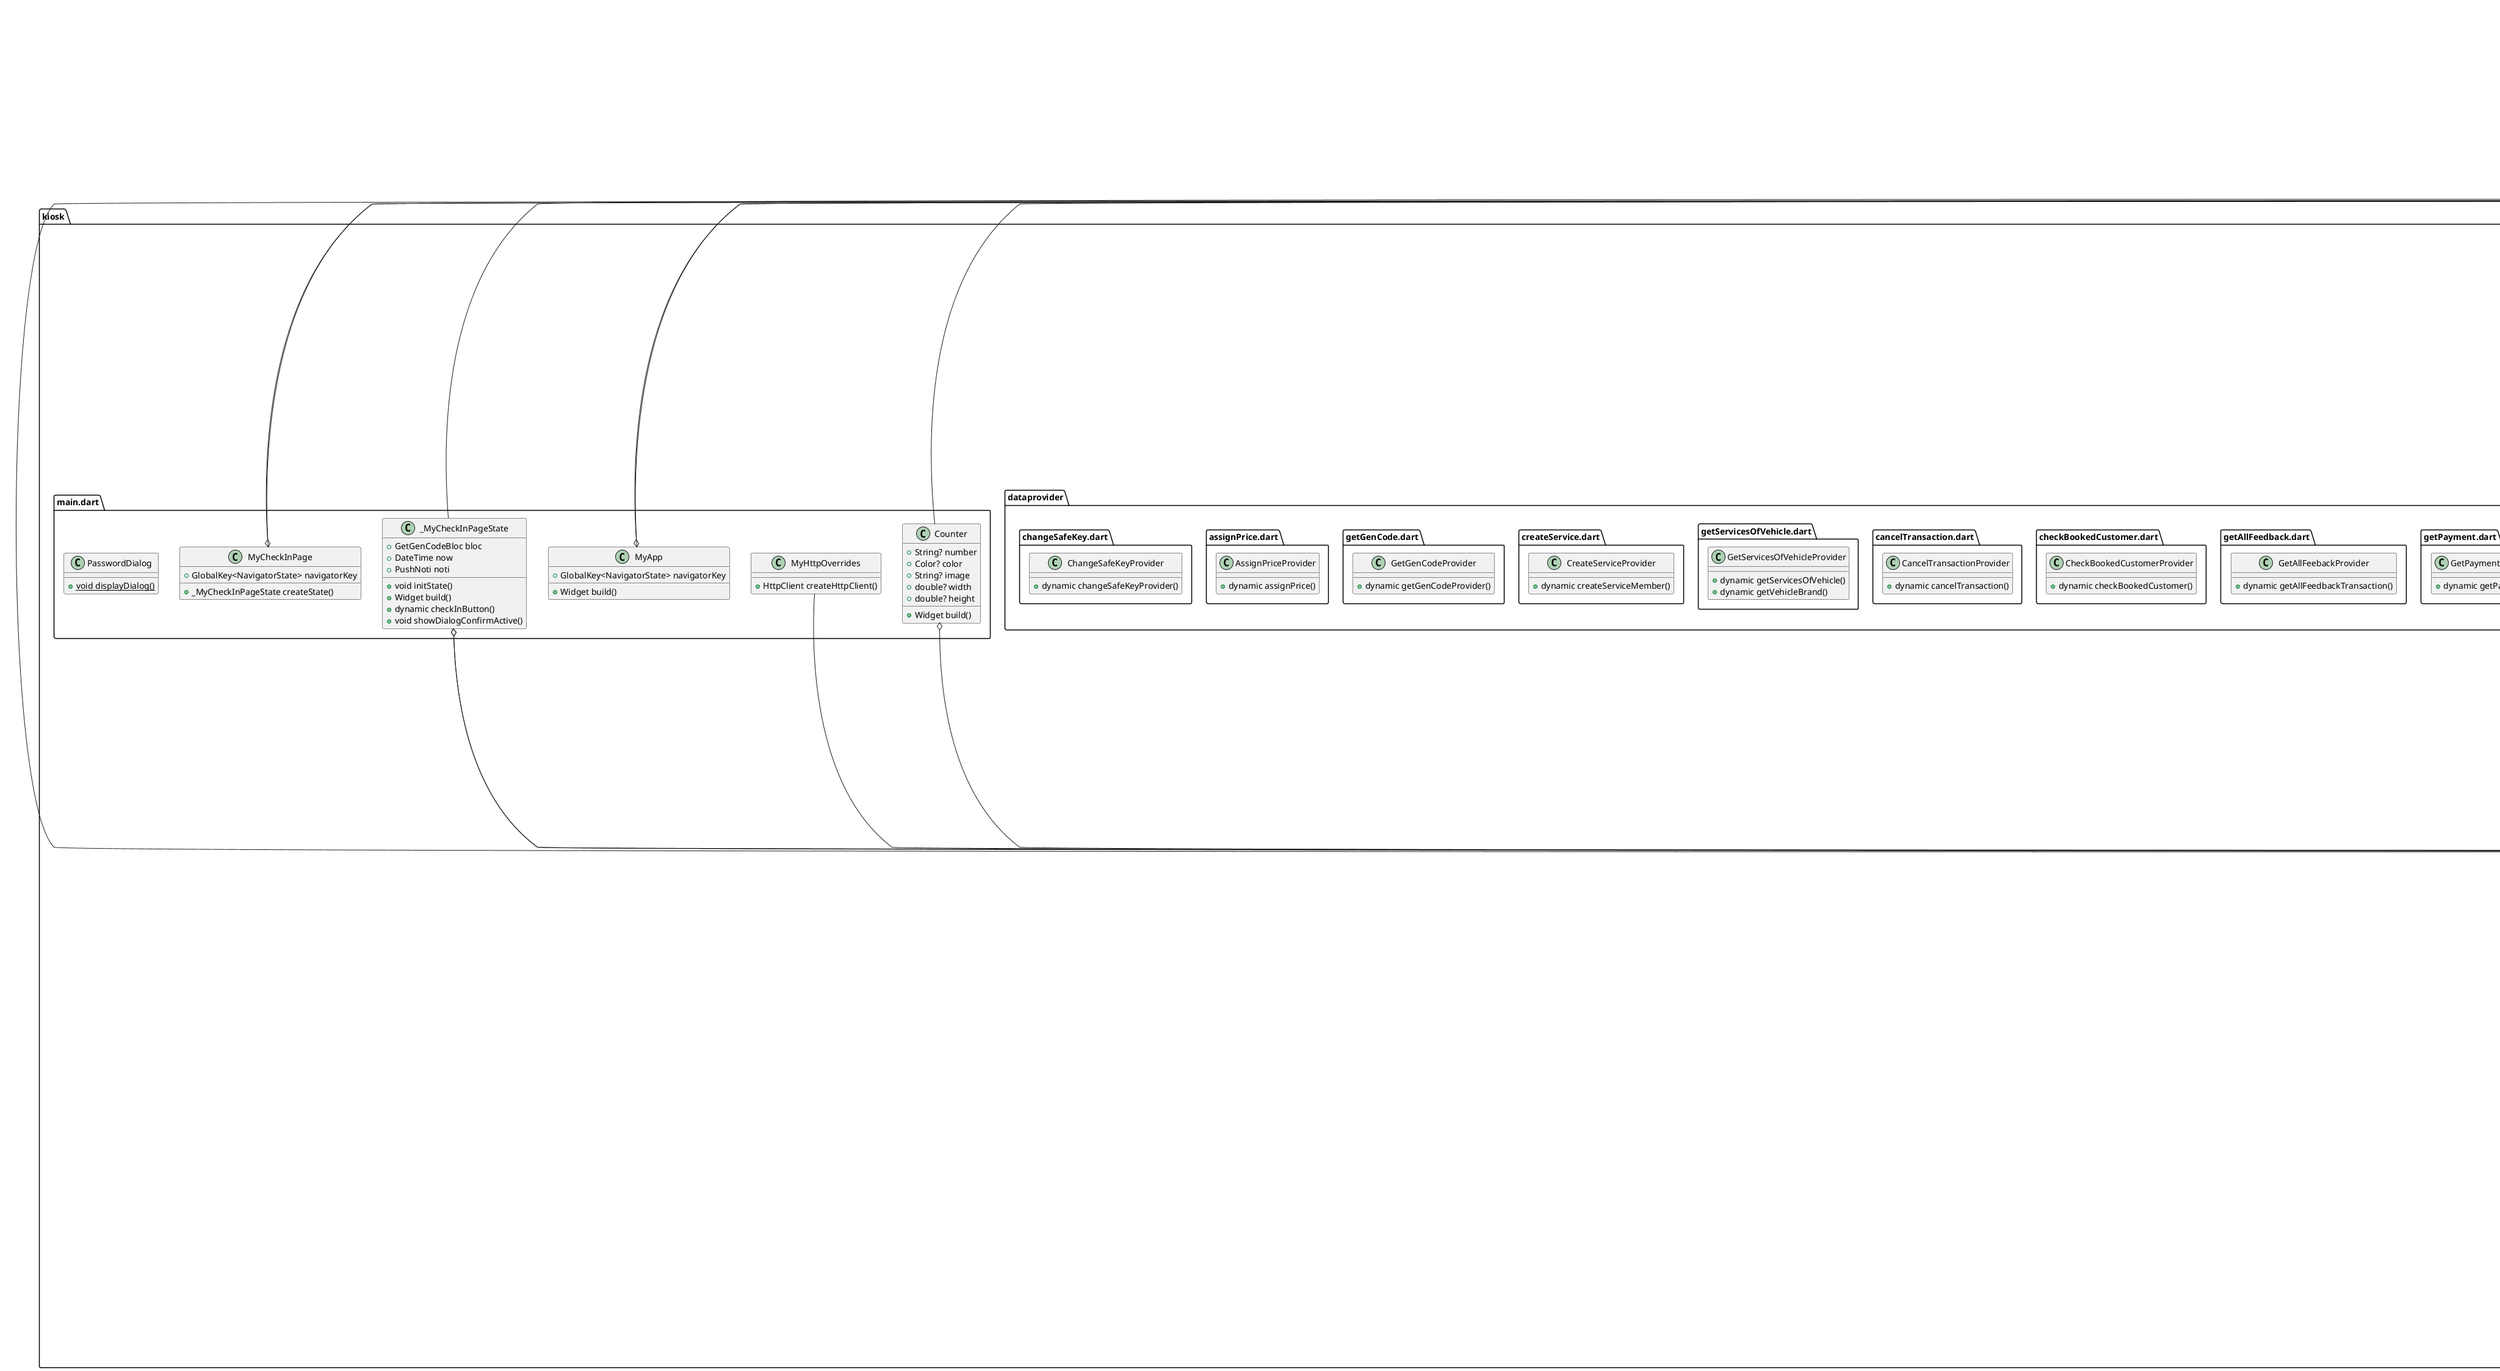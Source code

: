 @startuml
set namespaceSeparator ::

class "kiosk::ui::booking::member::booked::getBookedNumber.dart::GetBookedNumberScreen" {
  +Store store
  +_GetBookedNumberScreen createState()
}

"kiosk::ui::booking::member::booked::getBookedNumber.dart::GetBookedNumberScreen" o-- "kiosk::models::store.dart::Store"
"flutter::src::widgets::framework.dart::StatefulWidget" <|-- "kiosk::ui::booking::member::booked::getBookedNumber.dart::GetBookedNumberScreen"

class "kiosk::ui::booking::member::booked::getBookedNumber.dart::_GetBookedNumberScreen" {
  -GlobalKey<FormState> _formKey
  +CheckBookedCustomerBloc bloc
  +TextEditingController phoneController
  +void initState()
  +Widget build()
  +void onSignInClicked()
}

"kiosk::ui::booking::member::booked::getBookedNumber.dart::_GetBookedNumberScreen" o-- "flutter::src::widgets::framework.dart::GlobalKey<FormState>"
"kiosk::ui::booking::member::booked::getBookedNumber.dart::_GetBookedNumberScreen" o-- "kiosk::bloc::checkBookedCustomer_bloc.dart::CheckBookedCustomerBloc"
"kiosk::ui::booking::member::booked::getBookedNumber.dart::_GetBookedNumberScreen" o-- "flutter::src::widgets::editable_text.dart::TextEditingController"
"flutter::src::widgets::framework.dart::State" <|-- "kiosk::ui::booking::member::booked::getBookedNumber.dart::_GetBookedNumberScreen"

class "kiosk::ui::booking::member::booked::getBookedInfo.dart::GetBookedInfo" {
  +Transaction transaction
  +_GetBookedInfo createState()
}

"kiosk::ui::booking::member::booked::getBookedInfo.dart::GetBookedInfo" o-- "kiosk::models::transaction.dart::Transaction"
"flutter::src::widgets::framework.dart::StatefulWidget" <|-- "kiosk::ui::booking::member::booked::getBookedInfo.dart::GetBookedInfo"

class "kiosk::ui::booking::member::booked::getBookedInfo.dart::_GetBookedInfo" {
  +List<Service> listService
  +String totalPrice
  +String vehicleBrand
  +String vehicleBrandId
  +String emp
  +bool selectEmp
  +GetServicesOfVehicleTypeBloc getServicesBloc
  +GetAttendanceBloc attendanceBloc
  +CheckPlateOnlineBloc checkPlateBloc
  +GetExtraFeeBloc extraBloc
  +bool onSelect
  +Service extra
  +CheckInBookedMemberBloc checkinBloc
  +TextEditingController reasonController
  +List<Employee> empList
  +TextEditingController phoneController
  +TextEditingController nameController
  +TextEditingController bookingDateController
  +TextEditingController vehicleTypeController
  +TextEditingController brandController
  +TextEditingController plateController
  +TextEditingController empController
  +GetRandomEmpBloc randomBloc
  +void initState()
  +Widget build()
  +dynamic buildEstimatedTime()
  +GestureDetector finishButton()
  +void onFinishClicked()
  +void showDialogConfirmActive()
  +void update()
  +void updatePrice()
  +Widget buildDice()
}

"kiosk::ui::booking::member::booked::getBookedInfo.dart::_GetBookedInfo" o-- "kiosk::bloc::getVehicleType_bloc.dart::GetServicesOfVehicleTypeBloc"
"kiosk::ui::booking::member::booked::getBookedInfo.dart::_GetBookedInfo" o-- "kiosk::bloc::getAttendance_bloc.dart::GetAttendanceBloc"
"kiosk::ui::booking::member::booked::getBookedInfo.dart::_GetBookedInfo" o-- "kiosk::bloc::checkPlateOnline_bloc.dart::CheckPlateOnlineBloc"
"kiosk::ui::booking::member::booked::getBookedInfo.dart::_GetBookedInfo" o-- "kiosk::bloc::getExtraFeeByVehicleId_bloc.dart::GetExtraFeeBloc"
"kiosk::ui::booking::member::booked::getBookedInfo.dart::_GetBookedInfo" o-- "kiosk::models::service.dart::Service"
"kiosk::ui::booking::member::booked::getBookedInfo.dart::_GetBookedInfo" o-- "kiosk::bloc::checkInBookedMember_bloc.dart::CheckInBookedMemberBloc"
"kiosk::ui::booking::member::booked::getBookedInfo.dart::_GetBookedInfo" o-- "flutter::src::widgets::editable_text.dart::TextEditingController"
"kiosk::ui::booking::member::booked::getBookedInfo.dart::_GetBookedInfo" o-- "kiosk::bloc::getRandomEmp_bloc.dart::GetRandomEmpBloc"
"flutter::src::widgets::framework.dart::State" <|-- "kiosk::ui::booking::member::booked::getBookedInfo.dart::_GetBookedInfo"

class "kiosk::ui::booking::member::booked::getBookedInfo.dart::LeftWidget" {
  +String transactionId
  +String vehicleId
  +double width
  +double height
  +List<Service> services
  +String price
  +void Function(List<Service>) update
  +void Function(List<Service>) updatePrice
  +_LeftWidgetState createState()
}

"kiosk::ui::booking::member::booked::getBookedInfo.dart::LeftWidget" o-- "flutter::src::foundation::basic_types.dart::void Function(List<Service>)"
"flutter::src::widgets::framework.dart::StatefulWidget" <|-- "kiosk::ui::booking::member::booked::getBookedInfo.dart::LeftWidget"

class "kiosk::ui::booking::member::booked::getBookedInfo.dart::_LeftWidgetState" {
  +RemoveServicesBloc bloc
  +void initState()
  +Widget build()
  +dynamic onRemoveClicked()
}

"kiosk::ui::booking::member::booked::getBookedInfo.dart::_LeftWidgetState" o-- "kiosk::bloc::removeServices_bloc.dart::RemoveServicesBloc"
"flutter::src::widgets::framework.dart::State" <|-- "kiosk::ui::booking::member::booked::getBookedInfo.dart::_LeftWidgetState"

class "kiosk::ui::booking::member::unbooked::getWalkinCheck.dart::GetWalkinCheck" {
  +Customer cust
  +List<Service> listService
  +int totalPrice
  +Service extra
  +_GetWalkinCheck createState()
}

"kiosk::ui::booking::member::unbooked::getWalkinCheck.dart::GetWalkinCheck" o-- "kiosk::models::customer.dart::Customer"
"kiosk::ui::booking::member::unbooked::getWalkinCheck.dart::GetWalkinCheck" o-- "kiosk::models::service.dart::Service"
"flutter::src::widgets::framework.dart::StatefulWidget" <|-- "kiosk::ui::booking::member::unbooked::getWalkinCheck.dart::GetWalkinCheck"

class "kiosk::ui::booking::member::unbooked::getWalkinCheck.dart::_GetWalkinCheck" {
  +CheckInWalkinMemberBloc bloc
  +TextEditingController empController
  +GetAttendanceBloc attendanceBloc
  +GetRandomEmpBloc randomBloc
  +String emp
  -GlobalKey<ScaffoldState> _scaffoldKey
  +List<Employee> empList
  +bool selectEmp
  +bool edit
  +int price
  +bool onSelect
  +void initState()
  +Widget build()
  +dynamic buildEstimatedTime()
  +Widget buildDice()
  +Container selectedService()
  +void onSignInClicked()
  +void showDialogConfirmActive()
}

"kiosk::ui::booking::member::unbooked::getWalkinCheck.dart::_GetWalkinCheck" o-- "kiosk::bloc::checkInWalkinMember_bloc.dart::CheckInWalkinMemberBloc"
"kiosk::ui::booking::member::unbooked::getWalkinCheck.dart::_GetWalkinCheck" o-- "flutter::src::widgets::editable_text.dart::TextEditingController"
"kiosk::ui::booking::member::unbooked::getWalkinCheck.dart::_GetWalkinCheck" o-- "kiosk::bloc::getAttendance_bloc.dart::GetAttendanceBloc"
"kiosk::ui::booking::member::unbooked::getWalkinCheck.dart::_GetWalkinCheck" o-- "kiosk::bloc::getRandomEmp_bloc.dart::GetRandomEmpBloc"
"kiosk::ui::booking::member::unbooked::getWalkinCheck.dart::_GetWalkinCheck" o-- "flutter::src::widgets::framework.dart::GlobalKey<ScaffoldState>"
"flutter::src::widgets::framework.dart::State" <|-- "kiosk::ui::booking::member::unbooked::getWalkinCheck.dart::_GetWalkinCheck"

class "kiosk::ui::booking::member::unbooked::getWalkinInfo.dart::GetWalkinInfo" {
  +String phoneNum
  +Customer cust
  +_GetWalkinInfo createState()
}

"kiosk::ui::booking::member::unbooked::getWalkinInfo.dart::GetWalkinInfo" o-- "kiosk::models::customer.dart::Customer"
"flutter::src::widgets::framework.dart::StatefulWidget" <|-- "kiosk::ui::booking::member::unbooked::getWalkinInfo.dart::GetWalkinInfo"

class "kiosk::ui::booking::member::unbooked::getWalkinInfo.dart::_GetWalkinInfo" {
  +GetServicesOfVehicleTypeBloc getServicesBloc
  -GlobalKey<ScaffoldState> _scaffoldKey
  +CheckPlateBloc checkBloc
  +String vehicleType
  +String vehicleBrand
  +List<Service> serviceList
  -GlobalKey<FormState> _formKey
  +TextEditingController vehicleTypeController
  +TextEditingController phoneController
  +TextEditingController nameController
  +TextEditingController plateController
  +TextEditingController vehicleBrandController
  +void initState()
  +Widget build()
  +void onSignInClicked()
}

"kiosk::ui::booking::member::unbooked::getWalkinInfo.dart::_GetWalkinInfo" o-- "kiosk::bloc::getVehicleType_bloc.dart::GetServicesOfVehicleTypeBloc"
"kiosk::ui::booking::member::unbooked::getWalkinInfo.dart::_GetWalkinInfo" o-- "flutter::src::widgets::framework.dart::GlobalKey<ScaffoldState>"
"kiosk::ui::booking::member::unbooked::getWalkinInfo.dart::_GetWalkinInfo" o-- "kiosk::bloc::checkPlate_bloc.dart::CheckPlateBloc"
"kiosk::ui::booking::member::unbooked::getWalkinInfo.dart::_GetWalkinInfo" o-- "flutter::src::widgets::framework.dart::GlobalKey<FormState>"
"kiosk::ui::booking::member::unbooked::getWalkinInfo.dart::_GetWalkinInfo" o-- "flutter::src::widgets::editable_text.dart::TextEditingController"
"flutter::src::widgets::framework.dart::State" <|-- "kiosk::ui::booking::member::unbooked::getWalkinInfo.dart::_GetWalkinInfo"

class "kiosk::ui::booking::member::unbooked::getWalkinInfo.dart::StepBox" {
  +int number
  +String title
  +Color activeBox
  +Color activeText
  +TextStyle style
  +Widget build()
}

"kiosk::ui::booking::member::unbooked::getWalkinInfo.dart::StepBox" o-- "dart::ui::Color"
"kiosk::ui::booking::member::unbooked::getWalkinInfo.dart::StepBox" o-- "flutter::src::painting::text_style.dart::TextStyle"
"flutter::src::widgets::framework.dart::StatelessWidget" <|-- "kiosk::ui::booking::member::unbooked::getWalkinInfo.dart::StepBox"

class "kiosk::ui::booking::member::unbooked::getWalkinService.dart::GetWalkinService" {
  +Customer cust
  +String vehicleType
  +List<Service> serviceList
  +_GetWalkinService createState()
}

"kiosk::ui::booking::member::unbooked::getWalkinService.dart::GetWalkinService" o-- "kiosk::models::customer.dart::Customer"
"flutter::src::widgets::framework.dart::StatefulWidget" <|-- "kiosk::ui::booking::member::unbooked::getWalkinService.dart::GetWalkinService"

class "kiosk::ui::booking::member::unbooked::getWalkinService.dart::_GetWalkinService" {
  +int i
  +List<Service> serviceList
  +Service extra
  +String search
  +TextEditingController searchController
  +List<Service> filterService
  +void initState()
  +void update()
  +Widget build()
  +void onSignInClicked()
}

"kiosk::ui::booking::member::unbooked::getWalkinService.dart::_GetWalkinService" o-- "kiosk::models::service.dart::Service"
"kiosk::ui::booking::member::unbooked::getWalkinService.dart::_GetWalkinService" o-- "flutter::src::widgets::editable_text.dart::TextEditingController"
"flutter::src::widgets::framework.dart::State" <|-- "kiosk::ui::booking::member::unbooked::getWalkinService.dart::_GetWalkinService"
"flutter::src::widgets::ticker_provider.dart::TickerProviderStateMixin" <|-- "kiosk::ui::booking::member::unbooked::getWalkinService.dart::_GetWalkinService"

class "kiosk::ui::booking::member::unbooked::getWalkinService.dart::SelectBox" {
  +List<Service> services
  +List<Service> allServices
  +void Function(int) update
  +_SelectBoxState createState()
}

"kiosk::ui::booking::member::unbooked::getWalkinService.dart::SelectBox" o-- "flutter::src::foundation::basic_types.dart::void Function(int)"
"flutter::src::widgets::framework.dart::StatefulWidget" <|-- "kiosk::ui::booking::member::unbooked::getWalkinService.dart::SelectBox"

class "kiosk::ui::booking::member::unbooked::getWalkinService.dart::_SelectBoxState" {
  +int i
  +bool wantKeepAlive
  +void initState()
  +Widget build()
  +void updateMoney()
}

"flutter::src::widgets::framework.dart::State" <|-- "kiosk::ui::booking::member::unbooked::getWalkinService.dart::_SelectBoxState"
"flutter::src::widgets::automatic_keep_alive.dart::AutomaticKeepAliveClientMixin" <|-- "kiosk::ui::booking::member::unbooked::getWalkinService.dart::_SelectBoxState"

class "kiosk::ui::admin::drawerScreen.dart::DrawerScreen" {
  +_DrawerScreenState createState()
}

"flutter::src::widgets::framework.dart::StatefulWidget" <|-- "kiosk::ui::admin::drawerScreen.dart::DrawerScreen"

class "kiosk::ui::admin::drawerScreen.dart::_DrawerScreenState" {
  +List<Map<dynamic, dynamic>> drawerItems
  +GetConfigureBloc bloc
  +void initState()
  +Widget build()
}

"kiosk::ui::admin::drawerScreen.dart::_DrawerScreenState" o-- "kiosk::bloc::getStoreConfigure_bloc.dart::GetConfigureBloc"
"flutter::src::widgets::framework.dart::State" <|-- "kiosk::ui::admin::drawerScreen.dart::_DrawerScreenState"

class "kiosk::ui::admin::adminHome.dart::HomePage" {
  +Widget screen
  +_HomePageState createState()
}

"kiosk::ui::admin::adminHome.dart::HomePage" o-- "flutter::src::widgets::framework.dart::Widget"
"flutter::src::widgets::framework.dart::StatefulWidget" <|-- "kiosk::ui::admin::adminHome.dart::HomePage"

class "kiosk::ui::admin::adminHome.dart::_HomePageState" {
  +void initState()
  +Widget build()
}

"flutter::src::widgets::framework.dart::State" <|-- "kiosk::ui::admin::adminHome.dart::_HomePageState"

class "kiosk::ui::admin::service_manage.dart::ServiceManage" {
  +_ServiceManageState createState()
}

"flutter::src::widgets::framework.dart::StatefulWidget" <|-- "kiosk::ui::admin::service_manage.dart::ServiceManage"

class "kiosk::ui::admin::service_manage.dart::_ServiceManageState" {
  +double xOffset
  +double yOffset
  +double scaleFactor
  +bool isDrawerOpen
  +GetAllServicesBloc getBloc
  +String selectedStart
  +TextEditingController searchController
  +void initState()
  +Widget build()
  +dynamic buildListService()
  +dynamic onDeleteSerivce()
}

"kiosk::ui::admin::service_manage.dart::_ServiceManageState" o-- "kiosk::bloc::getAllServices_bloc.dart::GetAllServicesBloc"
"kiosk::ui::admin::service_manage.dart::_ServiceManageState" o-- "flutter::src::widgets::editable_text.dart::TextEditingController"
"flutter::src::widgets::framework.dart::State" <|-- "kiosk::ui::admin::service_manage.dart::_ServiceManageState"

class "kiosk::ui::admin::service_manage.dart::ServiceManageHeaderColumn" {
  +String title
  +String price
  +double width
  +String photo
  +Widget build()
}

"flutter::src::widgets::framework.dart::StatelessWidget" <|-- "kiosk::ui::admin::service_manage.dart::ServiceManageHeaderColumn"

class "kiosk::ui::admin::onlineHour.dart::OnlineHour" {
  +_OnlineHourState createState()
}

"flutter::src::widgets::framework.dart::StatefulWidget" <|-- "kiosk::ui::admin::onlineHour.dart::OnlineHour"

class "kiosk::ui::admin::onlineHour.dart::_OnlineHourState" {
  +double xOffset
  +double yOffset
  +double scaleFactor
  +bool isDrawerOpen
  +String start
  +String end
  +bool edit
  +GetDefaultOnlineHourBloc getBloc
  +TextEditingController fromController
  +TextEditingController startController
  +TextEditingController endController
  +TextEditingController slotController
  +TimeOfDay startSelectedTime
  +TimeOfDay endSelectedTime
  +String startHour
  +String startTime
  +String startMinute
  +String endHour
  +String endTime
  +String endMinute
  +DateFormat f
  +void initState()
  +Widget build()
  -dynamic _selectStartTime()
  -dynamic _selectEndTime()
  +dynamic buildButton()
  +dynamic onSaveClick()
}

"kiosk::ui::admin::onlineHour.dart::_OnlineHourState" o-- "kiosk::bloc::getDefaultOnlineHour_bloc.dart::GetDefaultOnlineHourBloc"
"kiosk::ui::admin::onlineHour.dart::_OnlineHourState" o-- "flutter::src::widgets::editable_text.dart::TextEditingController"
"kiosk::ui::admin::onlineHour.dart::_OnlineHourState" o-- "flutter::src::material::time.dart::TimeOfDay"
"kiosk::ui::admin::onlineHour.dart::_OnlineHourState" o-- "intl::src::intl::date_format.dart::DateFormat"
"flutter::src::widgets::framework.dart::State" <|-- "kiosk::ui::admin::onlineHour.dart::_OnlineHourState"

class "kiosk::ui::admin::transaction_manage.dart::TransactionManage" {
  +_TransactionManageState createState()
}

"flutter::src::widgets::framework.dart::StatefulWidget" <|-- "kiosk::ui::admin::transaction_manage.dart::TransactionManage"

class "kiosk::ui::admin::transaction_manage.dart::_TransactionManageState" {
  +double xOffset
  +double yOffset
  +double scaleFactor
  +bool isDrawerOpen
  +GetAllTransactionBloc getBloc
  +GetConfigureBloc systemBloc
  +GetAllEmployeeBloc empBloc
  +List<String> listEmp
  +String selectedEmp
  +String startDate
  +String endDate
  +TextEditingController startController
  +TextEditingController endController
  +void initState()
  +Widget build()
  +dynamic startDatePicker()
  +Container buildFilter()
}

"kiosk::ui::admin::transaction_manage.dart::_TransactionManageState" o-- "kiosk::bloc::getAllTransactions_bloc.dart::GetAllTransactionBloc"
"kiosk::ui::admin::transaction_manage.dart::_TransactionManageState" o-- "kiosk::bloc::getStoreConfigure_bloc.dart::GetConfigureBloc"
"kiosk::ui::admin::transaction_manage.dart::_TransactionManageState" o-- "kiosk::bloc::getAllEmployees_bloc.dart::GetAllEmployeeBloc"
"kiosk::ui::admin::transaction_manage.dart::_TransactionManageState" o-- "flutter::src::widgets::editable_text.dart::TextEditingController"
"flutter::src::widgets::framework.dart::State" <|-- "kiosk::ui::admin::transaction_manage.dart::_TransactionManageState"

class "kiosk::ui::admin::editService.dart::EditService" {
  +Service service
  +_EditServiceState createState()
}

"kiosk::ui::admin::editService.dart::EditService" o-- "kiosk::models::service.dart::Service"
"flutter::src::widgets::framework.dart::StatefulWidget" <|-- "kiosk::ui::admin::editService.dart::EditService"

class "kiosk::ui::admin::editService.dart::_EditServiceState" {
  -GlobalKey<ScaffoldState> _scaffoldKey
  +GetServicesOfVehicleTypeChipBloc getBloc
  +TextEditingController nameController
  +TextEditingController desController
  +UpdateServiceBloc updateBloc
  +bool editPrice
  -GlobalKey<FormState> _formKey
  +CreateServiceBloc bloc
  +MyFile img
  +List<VehicleType> temp
  +void initState()
  +Widget build()
  +dynamic edit()
  +dynamic serviceVehiclePrice()
  +Widget chip()
  +void onSignInClicked()
  +void showDialogConfirmActive()
}

"kiosk::ui::admin::editService.dart::_EditServiceState" o-- "flutter::src::widgets::framework.dart::GlobalKey<ScaffoldState>"
"kiosk::ui::admin::editService.dart::_EditServiceState" o-- "kiosk::bloc::getVehicleTypeChip_bloc.dart::GetServicesOfVehicleTypeChipBloc"
"kiosk::ui::admin::editService.dart::_EditServiceState" o-- "flutter::src::widgets::editable_text.dart::TextEditingController"
"kiosk::ui::admin::editService.dart::_EditServiceState" o-- "kiosk::bloc::updateService_bloc.dart::UpdateServiceBloc"
"kiosk::ui::admin::editService.dart::_EditServiceState" o-- "flutter::src::widgets::framework.dart::GlobalKey<FormState>"
"kiosk::ui::admin::editService.dart::_EditServiceState" o-- "kiosk::bloc::createService_bloc.dart::CreateServiceBloc"
"kiosk::ui::admin::editService.dart::_EditServiceState" o-- "kiosk::models::myfile.dart::MyFile"
"flutter::src::widgets::framework.dart::State" <|-- "kiosk::ui::admin::editService.dart::_EditServiceState"

class "kiosk::ui::admin::feedbacks_manage.dart::FeedbackManage" {
  +_FeedbackManageState createState()
}

"flutter::src::widgets::framework.dart::StatefulWidget" <|-- "kiosk::ui::admin::feedbacks_manage.dart::FeedbackManage"

class "kiosk::ui::admin::feedbacks_manage.dart::_FeedbackManageState" {
  +double xOffset
  +double yOffset
  +double scaleFactor
  +bool isDrawerOpen
  +GetAllFeedbackBloc getBloc
  +List<String> listStart
  +String selectedStart
  +TextEditingController searchController
  +void initState()
  +Widget build()
}

"kiosk::ui::admin::feedbacks_manage.dart::_FeedbackManageState" o-- "kiosk::bloc::getAllFeedback_bloc.dart::GetAllFeedbackBloc"
"kiosk::ui::admin::feedbacks_manage.dart::_FeedbackManageState" o-- "flutter::src::widgets::editable_text.dart::TextEditingController"
"flutter::src::widgets::framework.dart::State" <|-- "kiosk::ui::admin::feedbacks_manage.dart::_FeedbackManageState"

class "kiosk::ui::admin::feedbacks_manage.dart::ServiceManageHeaderColumn" {
  +String title
  +String price
  +double width
  +String photo
  +Widget build()
}

"flutter::src::widgets::framework.dart::StatelessWidget" <|-- "kiosk::ui::admin::feedbacks_manage.dart::ServiceManageHeaderColumn"

class "kiosk::ui::admin::transactionDetails.dart::TransactionDetailsScreen" {
  +String transId
  +String payment
  +String finish
  +String price
  +_TransactionDetailsScreen createState()
}

"flutter::src::widgets::framework.dart::StatefulWidget" <|-- "kiosk::ui::admin::transactionDetails.dart::TransactionDetailsScreen"

class "kiosk::ui::admin::transactionDetails.dart::_TransactionDetailsScreen" {
  +TextEditingController codeController
  +FindTransactionDetailBloc bloc
  +TextEditingController phoneController
  +TextEditingController nameController
  +TextEditingController plateController
  +TextEditingController vehicleBrandController
  +TextEditingController vehicleTypeController
  +TextEditingController finishController
  +TextEditingController priceController
  +TextEditingController paymentController
  +void initState()
  +Widget build()
  +Column textField()
  +Column phoneField()
  +Padding fullnameWidget()
}

"kiosk::ui::admin::transactionDetails.dart::_TransactionDetailsScreen" o-- "flutter::src::widgets::editable_text.dart::TextEditingController"
"kiosk::ui::admin::transactionDetails.dart::_TransactionDetailsScreen" o-- "kiosk::bloc::findTransactionDetail_bloc.dart::FindTransactionDetailBloc"
"flutter::src::widgets::framework.dart::State" <|-- "kiosk::ui::admin::transactionDetails.dart::_TransactionDetailsScreen"

class "kiosk::ui::admin::transactionDetails.dart::LeftWidget" {
  +double width
  +double height
  +String empname
  +String price
  +List<Service> services
  +_LeftWidgetState createState()
}

"flutter::src::widgets::framework.dart::StatefulWidget" <|-- "kiosk::ui::admin::transactionDetails.dart::LeftWidget"

class "kiosk::ui::admin::transactionDetails.dart::_LeftWidgetState" {
  +Widget build()
}

"flutter::src::widgets::framework.dart::State" <|-- "kiosk::ui::admin::transactionDetails.dart::_LeftWidgetState"

class "kiosk::ui::admin::createService.dart::CreateService" {
  +_CreateService createState()
}

"flutter::src::widgets::framework.dart::StatefulWidget" <|-- "kiosk::ui::admin::createService.dart::CreateService"

class "kiosk::ui::admin::createService.dart::_CreateService" {
  -GlobalKey<ScaffoldState> _scaffoldKey
  +GetServicesOfVehicleTypeChipBloc getBloc
  -GlobalKey<FormState> _formKey
  +TextEditingController nameController
  +TextEditingController desController
  +CreateServiceBloc bloc
  +MyFile img
  +List<VehicleType> temp
  +void initState()
  +Widget build()
  +dynamic serviceVehiclePrice()
  +Widget chip()
  +void onSignInClicked()
  +void showDialogConfirmActive()
}

"kiosk::ui::admin::createService.dart::_CreateService" o-- "flutter::src::widgets::framework.dart::GlobalKey<ScaffoldState>"
"kiosk::ui::admin::createService.dart::_CreateService" o-- "kiosk::bloc::getVehicleTypeChip_bloc.dart::GetServicesOfVehicleTypeChipBloc"
"kiosk::ui::admin::createService.dart::_CreateService" o-- "flutter::src::widgets::framework.dart::GlobalKey<FormState>"
"kiosk::ui::admin::createService.dart::_CreateService" o-- "flutter::src::widgets::editable_text.dart::TextEditingController"
"kiosk::ui::admin::createService.dart::_CreateService" o-- "kiosk::bloc::createService_bloc.dart::CreateServiceBloc"
"kiosk::ui::admin::createService.dart::_CreateService" o-- "kiosk::models::myfile.dart::MyFile"
"flutter::src::widgets::framework.dart::State" <|-- "kiosk::ui::admin::createService.dart::_CreateService"

class "kiosk::ui::admin::assignPrice.dart::AssignPrice" {
  +List<Service> serviceList
  +String vehicleType
  +_AssignPriceState createState()
}

"flutter::src::widgets::framework.dart::StatefulWidget" <|-- "kiosk::ui::admin::assignPrice.dart::AssignPrice"

class "kiosk::ui::admin::assignPrice.dart::_AssignPriceState" {
  +GetAllServicesBloc serviceBloc
  +GetServicesOfVehicleTypeBloc getBloc
  +TextEditingController priceController
  +String selectService
  -GlobalKey<FormState> _formKey
  +List<String> temp
  +List<Service> serviceList
  +void initState()
  +Widget build()
  +bool onSignInClicked()
  +void showDialogConfirmActive()
}

"kiosk::ui::admin::assignPrice.dart::_AssignPriceState" o-- "kiosk::bloc::getAllServices_bloc.dart::GetAllServicesBloc"
"kiosk::ui::admin::assignPrice.dart::_AssignPriceState" o-- "kiosk::bloc::getVehicleType_bloc.dart::GetServicesOfVehicleTypeBloc"
"kiosk::ui::admin::assignPrice.dart::_AssignPriceState" o-- "flutter::src::widgets::editable_text.dart::TextEditingController"
"kiosk::ui::admin::assignPrice.dart::_AssignPriceState" o-- "flutter::src::widgets::framework.dart::GlobalKey<FormState>"
"flutter::src::widgets::framework.dart::State" <|-- "kiosk::ui::admin::assignPrice.dart::_AssignPriceState"

class "kiosk::ui::admin::storeConfigure.dart::StoreConfigure" {
  +_StoreConfigure createState()
}

"flutter::src::widgets::framework.dart::StatefulWidget" <|-- "kiosk::ui::admin::storeConfigure.dart::StoreConfigure"

class "kiosk::ui::admin::storeConfigure.dart::_StoreConfigure" {
  +double xOffset
  +double yOffset
  +double scaleFactor
  +bool isDrawerOpen
  +GetConfigureBloc getBloc
  +TextEditingController storeNameController
  +TextEditingController addressController
  +TextEditingController phoneController
  +TextEditingController bikeController
  +TextEditingController carController
  +UpdateStoreConfigureBloc updateBloc
  +TextEditingController ownerNameController
  +TextEditingController openController
  +TextEditingController closeController
  +DateTime open
  +DateTime close
  -GlobalKey<FormState> _formKey
  +bool newImage
  +MyFile img
  +void initState()
  +Widget build()
  +dynamic buildButton()
  -dynamic _showOpenDatePicker()
  -dynamic _showCloseDatePicker()
  +void onUpdateClicked()
}

"kiosk::ui::admin::storeConfigure.dart::_StoreConfigure" o-- "kiosk::bloc::getStoreConfigure_bloc.dart::GetConfigureBloc"
"kiosk::ui::admin::storeConfigure.dart::_StoreConfigure" o-- "flutter::src::widgets::editable_text.dart::TextEditingController"
"kiosk::ui::admin::storeConfigure.dart::_StoreConfigure" o-- "kiosk::bloc::updateStoreConfigure_bloc.dart::UpdateStoreConfigureBloc"
"kiosk::ui::admin::storeConfigure.dart::_StoreConfigure" o-- "flutter::src::widgets::framework.dart::GlobalKey<FormState>"
"kiosk::ui::admin::storeConfigure.dart::_StoreConfigure" o-- "kiosk::models::myfile.dart::MyFile"
"flutter::src::widgets::framework.dart::State" <|-- "kiosk::ui::admin::storeConfigure.dart::_StoreConfigure"

class "kiosk::ui::admin::storeConfigure.dart::PasswordDialog" {
  {static} +void displayDialog()
}

class "kiosk::ui::waitingList.dart::WaitingListScreen" {
  +_WaitingListScreen createState()
}

"flutter::src::widgets::framework.dart::StatefulWidget" <|-- "kiosk::ui::waitingList.dart::WaitingListScreen"

class "kiosk::ui::waitingList.dart::_WaitingListScreen" {
  +GetWaitingListBloc bloc
  +CancelTransactionBloc cancelBloc
  +TextEditingController reasonController
  +TextEditingController phoneController
  +void initState()
  +Widget build()
}

"kiosk::ui::waitingList.dart::_WaitingListScreen" o-- "kiosk::bloc::getWaitingList_bloc.dart::GetWaitingListBloc"
"kiosk::ui::waitingList.dart::_WaitingListScreen" o-- "kiosk::bloc::cancelTransaction_bloc.dart::CancelTransactionBloc"
"kiosk::ui::waitingList.dart::_WaitingListScreen" o-- "flutter::src::widgets::editable_text.dart::TextEditingController"
"flutter::src::widgets::framework.dart::State" <|-- "kiosk::ui::waitingList.dart::_WaitingListScreen"

class "kiosk::ui::waitingList.dart::TransactionHeaderColumn" {
  +String title
  +String price
  +double width
  +Widget build()
}

"flutter::src::widgets::framework.dart::StatelessWidget" <|-- "kiosk::ui::waitingList.dart::TransactionHeaderColumn"

class "kiosk::ui::onlineSlot.dart::OnlineSlotPage" {
  +_OnlineSlotState createState()
}

"flutter::src::widgets::framework.dart::StatefulWidget" <|-- "kiosk::ui::onlineSlot.dart::OnlineSlotPage"

class "kiosk::ui::onlineSlot.dart::_OnlineSlotState" {
  +GetOnlineSlotListBloc getBloc
  +GetDefaultOnlineHourBloc slotBloc
  +String limitedSlot
  +void initState()
  +Widget build()
  +Widget buildHeader()
  +Widget buildHour()
  +Widget buildContent()
  +Widget buildTable()
  +TableRow buildTableContent()
  +TableRow buildTableHeader()
}

"kiosk::ui::onlineSlot.dart::_OnlineSlotState" o-- "kiosk::bloc::getOnlineSlotList_bloc.dart::GetOnlineSlotListBloc"
"kiosk::ui::onlineSlot.dart::_OnlineSlotState" o-- "kiosk::bloc::getDefaultOnlineHour_bloc.dart::GetDefaultOnlineHourBloc"
"flutter::src::widgets::framework.dart::State" <|-- "kiosk::ui::onlineSlot.dart::_OnlineSlotState"

class "kiosk::ui::ordermanage::manageTransactions.dart::ManageTransactions" {
  +String phoneNum
  +Transaction transaction
  +_ManageTransactions createState()
}

"kiosk::ui::ordermanage::manageTransactions.dart::ManageTransactions" o-- "kiosk::models::transaction.dart::Transaction"
"flutter::src::widgets::framework.dart::StatefulWidget" <|-- "kiosk::ui::ordermanage::manageTransactions.dart::ManageTransactions"

class "kiosk::ui::ordermanage::manageTransactions.dart::_ManageTransactions" {
  +List<Service> listService
  +String totalPrice
  +bool customerCanceled
  +String payment
  +String paymentId
  +List<Payment> temp
  +GetPaymentBloc payBloc
  -GlobalKey<ScaffoldState> _scaffoldKey
  +CancelTransactionBloc cancelBloc
  +TextEditingController reasonController
  +TextEditingController paymentController
  +TextEditingController phoneController
  +TextEditingController nameController
  +TextEditingController plateController
  +TextEditingController vehicleTypeController
  +TextEditingController brandController
  +void initState()
  +Widget build()
  +dynamic buildCancel()
  +Widget buildPayment()
  +dynamic selectPayment()
  +GestureDetector finishButton()
  +GestureDetector finishWithoutPaymentButton()
  +void onFinishClicked()
  +void onFinishWithoutPaymentClicked()
  +void update()
  +dynamic openRatingBox()
  +void onCancelClicked()
  +void showDialogConfirmActive()
}

"kiosk::ui::ordermanage::manageTransactions.dart::_ManageTransactions" o-- "kiosk::bloc::getPayment_bloc.dart::GetPaymentBloc"
"kiosk::ui::ordermanage::manageTransactions.dart::_ManageTransactions" o-- "flutter::src::widgets::framework.dart::GlobalKey<ScaffoldState>"
"kiosk::ui::ordermanage::manageTransactions.dart::_ManageTransactions" o-- "kiosk::bloc::cancelTransaction_bloc.dart::CancelTransactionBloc"
"kiosk::ui::ordermanage::manageTransactions.dart::_ManageTransactions" o-- "flutter::src::widgets::editable_text.dart::TextEditingController"
"flutter::src::widgets::framework.dart::State" <|-- "kiosk::ui::ordermanage::manageTransactions.dart::_ManageTransactions"

class "kiosk::ui::ordermanage::manageTransactions.dart::LeftWidget" {
  +String transactionId
  +String vehicleId
  +double width
  +double height
  +List<Service> services
  +String price
  +void Function(List<Service>) update
  +String status
  +_LeftWidgetState createState()
}

"kiosk::ui::ordermanage::manageTransactions.dart::LeftWidget" o-- "flutter::src::foundation::basic_types.dart::void Function(List<Service>)"
"flutter::src::widgets::framework.dart::StatefulWidget" <|-- "kiosk::ui::ordermanage::manageTransactions.dart::LeftWidget"

class "kiosk::ui::ordermanage::manageTransactions.dart::_LeftWidgetState" {
  +RemoveServicesBloc bloc
  +int i
  +int length
  +void initState()
  +Widget build()
  +void showDialogConfirmActive()
  +dynamic onRemoveClicked()
}

"kiosk::ui::ordermanage::manageTransactions.dart::_LeftWidgetState" o-- "kiosk::bloc::removeServices_bloc.dart::RemoveServicesBloc"
"flutter::src::widgets::framework.dart::State" <|-- "kiosk::ui::ordermanage::manageTransactions.dart::_LeftWidgetState"

class "kiosk::ui::ordermanage::manageTransactions.dart::PasswordDialog" {
  {static} +void showDialogConfirmActive()
  {static} +void displayDialog()
}

class "kiosk::ui::ordermanage::findTransaction.dart::FindTransactionScreen" {
  +_FindTransactionScreen createState()
}

"flutter::src::widgets::framework.dart::StatefulWidget" <|-- "kiosk::ui::ordermanage::findTransaction.dart::FindTransactionScreen"

class "kiosk::ui::ordermanage::findTransaction.dart::_FindTransactionScreen" {
  +FindTransactionBloc bloc
  +TextEditingController phoneController
  +void initState()
  +Widget build()
  +void onFindClicked()
  +void showDialogConfirmActive()
}

"kiosk::ui::ordermanage::findTransaction.dart::_FindTransactionScreen" o-- "kiosk::bloc::findTransaction_bloc.dart::FindTransactionBloc"
"kiosk::ui::ordermanage::findTransaction.dart::_FindTransactionScreen" o-- "flutter::src::widgets::editable_text.dart::TextEditingController"
"flutter::src::widgets::framework.dart::State" <|-- "kiosk::ui::ordermanage::findTransaction.dart::_FindTransactionScreen"

class "kiosk::ui::ordermanage::findTransaction.dart::TransactionHeaderColumn" {
  +String title
  +String price
  +String status
  +double width
  +Widget build()
}

"flutter::src::widgets::framework.dart::StatelessWidget" <|-- "kiosk::ui::ordermanage::findTransaction.dart::TransactionHeaderColumn"

class "kiosk::ui::ordermanage::addService.dart::AddService" {
  +String transactionId
  +String vehicleId
  +List<Service> serviceList
  +void Function(List<Service>) update
  +void Function(dynamic)? updatePrice
  +String? status
  +_AddService createState()
}

"kiosk::ui::ordermanage::addService.dart::AddService" o-- "flutter::src::foundation::basic_types.dart::void Function(List<Service>)"
"kiosk::ui::ordermanage::addService.dart::AddService" o-- "flutter::src::foundation::basic_types.dart::void Function(dynamic)"
"flutter::src::widgets::framework.dart::StatefulWidget" <|-- "kiosk::ui::ordermanage::addService.dart::AddService"

class "kiosk::ui::ordermanage::addService.dart::_AddService" {
  +int i
  +int length
  +List<Service> services
  +GetServicesBloc getBloc
  +AddServicesBloc addBloc
  +void initState()
  +void update()
  +Widget build()
  +void onSignInClicked()
}

"kiosk::ui::ordermanage::addService.dart::_AddService" o-- "kiosk::bloc::getServices_bloc.dart::GetServicesBloc"
"kiosk::ui::ordermanage::addService.dart::_AddService" o-- "kiosk::bloc::addServices_bloc.dart::AddServicesBloc"
"flutter::src::widgets::framework.dart::State" <|-- "kiosk::ui::ordermanage::addService.dart::_AddService"
"flutter::src::widgets::ticker_provider.dart::TickerProviderStateMixin" <|-- "kiosk::ui::ordermanage::addService.dart::_AddService"

class "kiosk::ui::ordermanage::addService.dart::SelectBox" {
  +int servicesLength
  +List<Service> services
  +void Function(int) update
  +_SelectBoxState createState()
}

"kiosk::ui::ordermanage::addService.dart::SelectBox" o-- "flutter::src::foundation::basic_types.dart::void Function(int)"
"flutter::src::widgets::framework.dart::StatefulWidget" <|-- "kiosk::ui::ordermanage::addService.dart::SelectBox"

class "kiosk::ui::ordermanage::addService.dart::_SelectBoxState" {
  +int i
  +int selectedService
  +bool wantKeepAlive
  +void initState()
  +Widget build()
  +void updateMoney()
}

"flutter::src::widgets::framework.dart::State" <|-- "kiosk::ui::ordermanage::addService.dart::_SelectBoxState"
"flutter::src::widgets::automatic_keep_alive.dart::AutomaticKeepAliveClientMixin" <|-- "kiosk::ui::ordermanage::addService.dart::_SelectBoxState"

class "kiosk::ui::widgets::closeStoreDialog.dart::CloseStoreDialog" {
  {static} +void displayDialog()
}

class "kiosk::ui::widgets::helper.dart::MoneyFormat" {
  {static} +String formatMoney()
}

class "kiosk::ui::widgets::historytransaction_column.dart::HistoryTransactionColumn" {
  +Transaction transaction
  +double? width
  +Widget build()
  +dynamic buildRatingStar()
}

"kiosk::ui::widgets::historytransaction_column.dart::HistoryTransactionColumn" o-- "kiosk::models::transaction.dart::Transaction"
"flutter::src::widgets::framework.dart::StatelessWidget" <|-- "kiosk::ui::widgets::historytransaction_column.dart::HistoryTransactionColumn"

class "kiosk::ui::widgets::textField.dart::MyTextField" {
  +String label
  +int maxLines
  +int minLines
  +Icon icon
  +String hint
  +TextInputType keyboard
  +TextEditingController controller
  +String? Function(String?)? validator
  +String error
  +Widget build()
}

"kiosk::ui::widgets::textField.dart::MyTextField" o-- "flutter::src::widgets::icon.dart::Icon"
"kiosk::ui::widgets::textField.dart::MyTextField" o-- "flutter::src::services::text_input.dart::TextInputType"
"kiosk::ui::widgets::textField.dart::MyTextField" o-- "flutter::src::widgets::editable_text.dart::TextEditingController"
"kiosk::ui::widgets::textField.dart::MyTextField" o-- "null::String Function(String)"
"flutter::src::widgets::framework.dart::StatelessWidget" <|-- "kiosk::ui::widgets::textField.dart::MyTextField"

class "kiosk::ui::widgets::dialog.dart::OpenDialog" {
  {static} +void displayDialog()
}

class "kiosk::ui::widgets::backButton.dart::MyBackButton" {
  +Color color
  +Widget build()
}

"kiosk::ui::widgets::backButton.dart::MyBackButton" o-- "dart::ui::Color"
"flutter::src::widgets::framework.dart::StatelessWidget" <|-- "kiosk::ui::widgets::backButton.dart::MyBackButton"

class "kiosk::ui::widgets::approveDialog.dart::ApproveDialog" {
  {static} +void displayDialog()
}

class "kiosk::ui::widgets::confirmDialogOnline.dart::ConfirmDialogOnline" {
  {static} +void displayDialog()
}

class "kiosk::ui::widgets::service_column.dart::ServiceColumn" {
  +String title
  +dynamic Function()? onTap
  +String price
  +Icon? icon
  +dynamic Function()? onPressedIcon
  +String status
  +bool? isNew
  +Widget build()
  +dynamic buildCancelService()
}

"kiosk::ui::widgets::service_column.dart::ServiceColumn" o-- "null::dynamic Function()"
"kiosk::ui::widgets::service_column.dart::ServiceColumn" o-- "flutter::src::widgets::icon.dart::Icon"
"flutter::src::widgets::framework.dart::StatelessWidget" <|-- "kiosk::ui::widgets::service_column.dart::ServiceColumn"

class "kiosk::ui::widgets::waitingSlot_column.dart::WaitingSlotColumn" {
  +String number
  +String phonenum
  +double width
  +Icon icon
  +Function onPressedIcon
  +Widget build()
}

"kiosk::ui::widgets::waitingSlot_column.dart::WaitingSlotColumn" o-- "flutter::src::widgets::icon.dart::Icon"
"flutter::src::widgets::framework.dart::StatelessWidget" <|-- "kiosk::ui::widgets::waitingSlot_column.dart::WaitingSlotColumn"

class "kiosk::ui::widgets::stepBox.dart::StepBox" {
  +int number
  +String title
  +Color activeBox
  +Color activeText
  +TextStyle style
  +Widget build()
}

"kiosk::ui::widgets::stepBox.dart::StepBox" o-- "dart::ui::Color"
"kiosk::ui::widgets::stepBox.dart::StepBox" o-- "flutter::src::painting::text_style.dart::TextStyle"
"flutter::src::widgets::framework.dart::StatelessWidget" <|-- "kiosk::ui::widgets::stepBox.dart::StepBox"

class "kiosk::ui::widgets::transaction_column.dart::TransactionColumn" {
  +String title
  +String? subtitle
  +dynamic Function()? onTap
  +String price
  +String status
  +double width
  +Widget build()
}

"kiosk::ui::widgets::transaction_column.dart::TransactionColumn" o-- "null::dynamic Function()"
"flutter::src::widgets::framework.dart::StatelessWidget" <|-- "kiosk::ui::widgets::transaction_column.dart::TransactionColumn"

class "kiosk::ui::widgets::exitDialog.dart::ExitDialog" {
  {static} +void displayDialog()
}

class "kiosk::ui::widgets::feedback_column.dart::FeedbackColumn" {
  +Transaction transaction
  +double? width
  +Widget build()
  +dynamic buildRatingStar()
}

"kiosk::ui::widgets::feedback_column.dart::FeedbackColumn" o-- "kiosk::models::transaction.dart::Transaction"
"flutter::src::widgets::framework.dart::StatelessWidget" <|-- "kiosk::ui::widgets::feedback_column.dart::FeedbackColumn"

class "kiosk::ui::widgets::serviceManage_column.dart::ServiceManageColumn" {
  +String title
  +dynamic Function()? onTap
  +String price
  +double width
  +String photo
  +dynamic Function()? delete
  +Widget build()
}

"kiosk::ui::widgets::serviceManage_column.dart::ServiceManageColumn" o-- "null::dynamic Function()"
"flutter::src::widgets::framework.dart::StatelessWidget" <|-- "kiosk::ui::widgets::serviceManage_column.dart::ServiceManageColumn"

class "kiosk::ui::widgets::dialogToHome.dart::ToHomeDialog" {
  {static} +void displayDialog()
}

class "kiosk::ui::widgets::confirmDialog.dart::ConfirmDialog" {
  {static} +void displayDialog()
}

class "kiosk::ui::widgets::dialogCount.dart::CountDialog" {
  {static} +void displayDialog()
}

class "kiosk::constants::appColor.dart::AppColor" {
  {static} +Color PRIMARY_BLUE
  {static} +Color PRIMARY_TEXT_WHITE
  {static} +Color TEXT_FIELD_BLUE
  {static} +Color TEXT_PHONE_NUMBER
  {static} +Color ERROR_TEXT
}

"kiosk::constants::appColor.dart::AppColor" o-- "dart::ui::Color"

class "kiosk::constants::api.dart::ApiConstants" {
  {static} +String HOST
}

class "kiosk::constants::api.dart::RegexConstants" {
  {static} +String NZPHONEREGEX
  {static} +String NZPLATEREGEX
}

class "kiosk::firebase_options.dart::DefaultFirebaseOptions" {
  {static} +FirebaseOptions android
  {static} +FirebaseOptions ios
  {static} +FirebaseOptions currentPlatform
}

"kiosk::firebase_options.dart::DefaultFirebaseOptions" o-- "firebase_core_platform_interface::firebase_core_platform_interface.dart::FirebaseOptions"

class "kiosk::models::feedback.dart::Feedback" {
  +String? transId
  +String? starPoint
  +String? message
}

class "kiosk::models::onlineDate.dart::OnlineDate" {
  +String? fromDate
  +String? endDate
  +String? startOnline
  +String? endOnline
  +String? limitedSlot
}

class "kiosk::models::customer.dart::Customer" {
  +String? accId
  +String? username
  +String? role
  +String? fullname
  +String? phoneNum
  +String? photo
  +String? bookingDate
  +String? cusId
  +String? balance
  +String? plate
  +String? vehicleBrand
  +String? deviceToken
  +String? vehiclePlate
}

class "kiosk::models::servicePrice.dart::ServicePrice" {
  +String serviceVehicleId
  +String name
  +String price
  +bool? isActive
  +String? estimatedTime
  +Map<String, dynamic> toJson()
}

class "kiosk::models::payment.dart::Payment" {
  +String? id
  +String? paymentType
}

class "kiosk::models::onlineSlotPerHour.dart::OnlineSlotPerHour" {
  +String? time
  +List<OnlineSlot>? transList
}

class "kiosk::models::onlineSlot.dart::OnlineSlot" {
  +String? phone
  +String? vehicleName
}

class "kiosk::models::vehicleType.dart::VehicleType" {
  +String? id
  +String? name
  +bool? check
  +List<String>? brand
  +TextEditingController? controller
  +String? price
  +String? time
  +TextEditingController? timeController
  +Map<String, dynamic> toJson()
}

"kiosk::models::vehicleType.dart::VehicleType" o-- "flutter::src::widgets::editable_text.dart::TextEditingController"

class "kiosk::models::service.dart::Service" {
  +String? id
  +String? name
  +String? description
  +String? price
  +String? serviceVehicleId
  +String vehicleName
  +String? vehicleId
  +bool? check
  +String? photo
  +MyFile? file
  +bool? isNew
  +List<ServicePrice> prices
}

"kiosk::models::service.dart::Service" o-- "kiosk::models::myfile.dart::MyFile"

class "kiosk::models::waitingSlot.dart::WaitingSlot" {
  +String? number
  +String? phonenum
  +String? transactionId
  +String? time
  +String? empInfo
  +String? cusInfo
}

class "kiosk::models::transaction.dart::Transaction" {
  +String? id
  +String? bookingDate
  +String? status
  +String? price
  +List<Service>? services
  +String? vehiclePlate
  +String? vehicleName
  +String? vehicleId
  +Customer? cust
  +Employee? emp
  +String? vehicleBrand
  +Feedback? feedback
  +String? finishedDate
  +String? payment
}

"kiosk::models::transaction.dart::Transaction" o-- "kiosk::models::customer.dart::Customer"
"kiosk::models::transaction.dart::Transaction" o-- "kiosk::models::employee.dart::Employee"
"kiosk::models::transaction.dart::Transaction" o-- "kiosk::models::feedback.dart::Feedback"

class "kiosk::models::employee.dart::Employee" {
  +String empId
  +String serialNumberNfc
  +String fullname
  +String? estimatedTime
}

class "kiosk::models::store.dart::Store" {
  +String? storeName
  +String? address
  +String? phone
  +int? numOfMotorbike
  +int? numOfCar
  +String? ownerName
  +String? ownerImage
  +String? limitedSlot
  +String? openTime
  +String? closeTime
}

class "kiosk::models::autoComplete.dart::AutoCompleteText" {
  +List<String> texts
  +List<String> getSuggestions()
}

class "kiosk::models::myfile.dart::MyFile" {
  +String? fileName
  +String? extension
  +File? file
  +String? url
}

"kiosk::models::myfile.dart::MyFile" o-- "dart::io::File"

class "kiosk::dataprovider::checkPlate.dart::CheckPlateProvider" {
  +dynamic checkPlate()
}

class "kiosk::dataprovider::createWalkinMember.dart::CreateWalkinMeberProvider" {
  +dynamic createWalkinMember()
}

class "kiosk::dataprovider::checkInWalkinMember.dart::CheckInWalkinMeberProvider" {
  +dynamic checkInWalkinMember()
}

class "kiosk::dataprovider::checkInWalkinMember.dart::ServiceTemp" {
  +String id
  +Map<String, dynamic> toJson()
}

class "kiosk::dataprovider::getSystemTime.dart::GetSystemTimeProvider" {
  +dynamic getSystemTimeProvider()
}

class "kiosk::dataprovider::checkMember.dart::CheckMemberProvider" {
  +dynamic checkMember()
}

class "kiosk::dataprovider::updateDefaultOnlineHour.dart::UpdateDefaultOnlineHourProvider" {
  +dynamic updateDeafultOnlineHour()
}

class "kiosk::dataprovider::getAllEmployee.dart::GetAllEmployeeProvider" {
  +dynamic getAllEmployee()
}

class "kiosk::dataprovider::addServices.dart::AddServiceProvider" {
  +dynamic addService()
}

class "kiosk::dataprovider::addServices.dart::ServiceTemp" {
  +String id
  +String isNew
  +Map<String, dynamic> toJson()
}

class "kiosk::dataprovider::getRandomEmp.dart::GetRandomEmpProvider" {
  +dynamic getRandomEmprovider()
}

class "kiosk::dataprovider::finishTransaction.dart::FinishTransactionProvider" {
  +dynamic finishTransaction()
}

class "kiosk::dataprovider::getAllServices.dart::GetAllServicesProvider" {
  +dynamic getAllServices()
}

class "kiosk::dataprovider::updateStoreConfigure.dart::UpdateStoreProvider" {
  +dynamic updateStoreProvider()
}

class "kiosk::dataprovider::removeServices.dart::RemoveServiceProvider" {
  +dynamic removeService()
}

class "kiosk::dataprovider::removeServices.dart::ServiceTemp" {
  +String id
  +Map<String, dynamic> toJson()
}

class "kiosk::dataprovider::getAttendance.dart::GetAttendanceProvider" {
  +dynamic getAttendance()
}

class "kiosk::dataprovider::getServices.dart::GetServicesProvider" {
  +dynamic getServices()
}

class "kiosk::dataprovider::getStoreConfigure.dart::GetStoreConfigureProvider" {
  +dynamic getStoreConfigure()
}

class "kiosk::dataprovider::getOnlineSlotList.dart::GetOnlineSlotListProvider" {
  +dynamic getOnlineSlotList()
}

class "kiosk::dataprovider::updateServicePrice.dart::UpdateServicePriceProvider" {
  +dynamic updateServicePriceProvider()
}

class "kiosk::dataprovider::getAllTransaction.dart::GetAllTransactionProvider" {
  +dynamic getAllTransaction()
  +String convert()
}

class "kiosk::dataprovider::checkInBookedMember.dart::CheckInBookedMeberProvider" {
  +dynamic checkInBookedMember()
}

class "kiosk::dataprovider::checkInBookedMember.dart::ServiceTemp" {
  +String id
  +Map<String, dynamic> toJson()
}

class "kiosk::dataprovider::findTransaction.dart::FindTransactionProvider" {
  +dynamic findTransaction()
}

class "kiosk::dataprovider::getWaitingList.dart::GetWaitingListProvider" {
  +dynamic getWaitingList()
}

class "kiosk::dataprovider::findTransactionDetail.dart::FindTransactionDetailProvider" {
  +dynamic findTransactionDetail()
}

class "kiosk::dataprovider::checkAdmin.dart::CheckAdminProvider" {
  +dynamic checkAdmin()
}

class "kiosk::dataprovider::updateService.dart::UpdateServiceProvider" {
  +dynamic updateServiceProvider()
}

class "kiosk::dataprovider::getDefaultOnlineHour.dart::GetDefaultOnlineHourProvider" {
  +dynamic getDefaultOnlineHour()
}

class "kiosk::dataprovider::getExtraFeeByVehicleId.dart::GetExtraFeeByVehicleIdProvider" {
  +dynamic getExtraFeeByVehicleProvider()
}

class "kiosk::dataprovider::getPayment.dart::GetPaymentProvider" {
  +dynamic getPayment()
}

class "kiosk::dataprovider::getAllFeedback.dart::GetAllFeebackProvider" {
  +dynamic getAllFeedbackTransaction()
}

class "kiosk::dataprovider::checkBookedCustomer.dart::CheckBookedCustomerProvider" {
  +dynamic checkBookedCustomer()
}

class "kiosk::dataprovider::cancelTransaction.dart::CancelTransactionProvider" {
  +dynamic cancelTransaction()
}

class "kiosk::dataprovider::getServicesOfVehicle.dart::GetServicesOfVehicleProvider" {
  +dynamic getServicesOfVehicle()
  +dynamic getVehicleBrand()
}

class "kiosk::dataprovider::createService.dart::CreateServiceProvider" {
  +dynamic createServiceMember()
}

class "kiosk::dataprovider::getGenCode.dart::GetGenCodeProvider" {
  +dynamic getGenCodeProvider()
}

class "kiosk::dataprovider::assignPrice.dart::AssignPriceProvider" {
  +dynamic assignPrice()
}

class "kiosk::dataprovider::changeSafeKey.dart::ChangeSafeKeyProvider" {
  +dynamic changeSafeKeyProvider()
}

class "kiosk::main.dart::MyHttpOverrides" {
  +HttpClient createHttpClient()
}

"dart::_http::HttpOverrides" <|-- "kiosk::main.dart::MyHttpOverrides"

class "kiosk::main.dart::MyApp" {
  +GlobalKey<NavigatorState> navigatorKey
  +Widget build()
}

"kiosk::main.dart::MyApp" o-- "flutter::src::widgets::framework.dart::GlobalKey<NavigatorState>"
"flutter::src::widgets::framework.dart::StatelessWidget" <|-- "kiosk::main.dart::MyApp"

class "kiosk::main.dart::MyCheckInPage" {
  +GlobalKey<NavigatorState> navigatorKey
  +_MyCheckInPageState createState()
}

"kiosk::main.dart::MyCheckInPage" o-- "flutter::src::widgets::framework.dart::GlobalKey<NavigatorState>"
"flutter::src::widgets::framework.dart::StatefulWidget" <|-- "kiosk::main.dart::MyCheckInPage"

class "kiosk::main.dart::_MyCheckInPageState" {
  +GetGenCodeBloc bloc
  +DateTime now
  +PushNoti noti
  +void initState()
  +Widget build()
  +dynamic checkInButton()
  +void showDialogConfirmActive()
}

"kiosk::main.dart::_MyCheckInPageState" o-- "kiosk::bloc::getGenCode_bloc.dart::GetGenCodeBloc"
"kiosk::main.dart::_MyCheckInPageState" o-- "kiosk::noti::noti.dart::PushNoti"
"flutter::src::widgets::framework.dart::State" <|-- "kiosk::main.dart::_MyCheckInPageState"

class "kiosk::main.dart::Counter" {
  +String? number
  +Color? color
  +String? image
  +double? width
  +double? height
  +Widget build()
}

"kiosk::main.dart::Counter" o-- "dart::ui::Color"
"flutter::src::widgets::framework.dart::StatelessWidget" <|-- "kiosk::main.dart::Counter"

class "kiosk::main.dart::PasswordDialog" {
  {static} +void displayDialog()
}

class "kiosk::noti::noti.dart::PushNoti" {
  -DatabaseReference _notiRequest
  -DatabaseReference _approveRequest
  +StreamSubscription<dynamic> approveStreamSubscription
  -DatabaseReference _connectRequest
  +StreamSubscription<dynamic> connectStreamSubscription
  +void updateNoti()
  +void updateApprove()
  +void connected()
  +dynamic sendNotiToUser()
}

"kiosk::noti::noti.dart::PushNoti" o-- "firebase_database::firebase_database.dart::DatabaseReference"
"kiosk::noti::noti.dart::PushNoti" o-- "dart::async::StreamSubscription<dynamic>"

class "kiosk::bloc::getExtraFeeByVehicleId_bloc.dart::GetExtraFeeBloc" {
  +StreamController<dynamic> getExtraFeeStream
  +Stream<dynamic> getExtraFee
  +dynamic getExtraFeeBloc()
  +void dispose()
}

"kiosk::bloc::getExtraFeeByVehicleId_bloc.dart::GetExtraFeeBloc" o-- "dart::async::StreamController<dynamic>"
"kiosk::bloc::getExtraFeeByVehicleId_bloc.dart::GetExtraFeeBloc" o-- "dart::async::Stream<dynamic>"

class "kiosk::bloc::checkInBookedMember_bloc.dart::CheckInBookedMemberBloc" {
  +StreamController<dynamic> checkInBookedMember
  +StreamController<dynamic> isChecking
  +Stream<dynamic> checkInBookedMemberStream
  +Stream<dynamic> isCheckingStream
  +dynamic checkInBookedMemberBloc()
  +void dispose()
}

"kiosk::bloc::checkInBookedMember_bloc.dart::CheckInBookedMemberBloc" o-- "dart::async::StreamController<dynamic>"
"kiosk::bloc::checkInBookedMember_bloc.dart::CheckInBookedMemberBloc" o-- "dart::async::Stream<dynamic>"

class "kiosk::bloc::getAllFeedback_bloc.dart::GetAllFeedbackBloc" {
  +StreamController<dynamic> getFeedbackStream
  +List<Transaction> transaction
  +Stream<dynamic> getFeedback
  +dynamic getAllFeedbackBloc()
  +void dispose()
  +void searchByName()
}

"kiosk::bloc::getAllFeedback_bloc.dart::GetAllFeedbackBloc" o-- "dart::async::StreamController<dynamic>"
"kiosk::bloc::getAllFeedback_bloc.dart::GetAllFeedbackBloc" o-- "dart::async::Stream<dynamic>"

class "kiosk::bloc::getPayment_bloc.dart::GetPaymentBloc" {
  +StreamController<dynamic> getPaymentStream
  +Stream<dynamic> getPayment
  +dynamic getPaymentBloc()
  +void dispose()
}

"kiosk::bloc::getPayment_bloc.dart::GetPaymentBloc" o-- "dart::async::StreamController<dynamic>"
"kiosk::bloc::getPayment_bloc.dart::GetPaymentBloc" o-- "dart::async::Stream<dynamic>"

class "kiosk::bloc::getAllEmployees_bloc.dart::GetAllEmployeeBloc" {
  +StreamController<dynamic> getEmployeeStream
  +Stream<dynamic> getEmployee
  +dynamic getAllEmployeeBloc()
  +void dispose()
}

"kiosk::bloc::getAllEmployees_bloc.dart::GetAllEmployeeBloc" o-- "dart::async::StreamController<dynamic>"
"kiosk::bloc::getAllEmployees_bloc.dart::GetAllEmployeeBloc" o-- "dart::async::Stream<dynamic>"

class "kiosk::bloc::checkPlateOnline_bloc.dart::CheckPlateOnlineBloc" {
  +StreamController<dynamic> checkPlateOnlineStream
  +CheckInBookedMemberBloc bloc
  +Stream<dynamic> checkPlateOnline
  +dynamic checkPlateOnlineBloc()
  +void dispose()
}

"kiosk::bloc::checkPlateOnline_bloc.dart::CheckPlateOnlineBloc" o-- "dart::async::StreamController<dynamic>"
"kiosk::bloc::checkPlateOnline_bloc.dart::CheckPlateOnlineBloc" o-- "kiosk::bloc::checkInBookedMember_bloc.dart::CheckInBookedMemberBloc"
"kiosk::bloc::checkPlateOnline_bloc.dart::CheckPlateOnlineBloc" o-- "dart::async::Stream<dynamic>"

class "kiosk::bloc::changeSafeKey_bloc.dart::ChangeSafeKeyBloc" {
  +StreamController<dynamic> changeSafeKeyStream
  +Stream<dynamic> changeSafeKey
  +dynamic changeSafeKeyBloc()
  +void dispose()
}

"kiosk::bloc::changeSafeKey_bloc.dart::ChangeSafeKeyBloc" o-- "dart::async::StreamController<dynamic>"
"kiosk::bloc::changeSafeKey_bloc.dart::ChangeSafeKeyBloc" o-- "dart::async::Stream<dynamic>"

class "kiosk::bloc::getStoreConfigure_bloc.dart::GetConfigureBloc" {
  +StreamController<dynamic> getConfigureStream
  +StreamController<dynamic> systemStream
  +Stream<dynamic> getConfigure
  +Stream<dynamic> system
  +dynamic getConfigureBloc()
  +void dispose()
  +dynamic getSystemBloc()
}

"kiosk::bloc::getStoreConfigure_bloc.dart::GetConfigureBloc" o-- "dart::async::StreamController<dynamic>"
"kiosk::bloc::getStoreConfigure_bloc.dart::GetConfigureBloc" o-- "dart::async::Stream<dynamic>"

class "kiosk::bloc::getServices_bloc.dart::GetServicesBloc" {
  +StreamController<dynamic> getServicesStream
  +Stream<dynamic> getServices
  +dynamic getServicesBloc()
  +void dispose()
}

"kiosk::bloc::getServices_bloc.dart::GetServicesBloc" o-- "dart::async::StreamController<dynamic>"
"kiosk::bloc::getServices_bloc.dart::GetServicesBloc" o-- "dart::async::Stream<dynamic>"

class "kiosk::bloc::createService_bloc.dart::CreateServiceBloc" {
  +StreamController<dynamic> createServiceStream
  +StreamController<dynamic> isCheckingStream
  +FirebaseStorage storage
  +Reference storageReference
  +UploadTask uploadTask
  +Stream<dynamic> createService
  +Stream<dynamic> isChecking
  +dynamic createServiceBloc()
  +void dispose()
}

"kiosk::bloc::createService_bloc.dart::CreateServiceBloc" o-- "dart::async::StreamController<dynamic>"
"kiosk::bloc::createService_bloc.dart::CreateServiceBloc" o-- "firebase_storage::firebase_storage.dart::FirebaseStorage"
"kiosk::bloc::createService_bloc.dart::CreateServiceBloc" o-- "firebase_storage::firebase_storage.dart::Reference"
"kiosk::bloc::createService_bloc.dart::CreateServiceBloc" o-- "firebase_storage::firebase_storage.dart::UploadTask"
"kiosk::bloc::createService_bloc.dart::CreateServiceBloc" o-- "dart::async::Stream<dynamic>"

class "kiosk::bloc::checkInWalkinMember_bloc.dart::CheckInWalkinMemberBloc" {
  +StreamController<dynamic> checkInWalkinMember
  +StreamController<dynamic> isChecking
  +Stream<dynamic> checkInWalkinMemberStream
  +Stream<dynamic> isCheckingStream
  +dynamic checkInWalkinMemberBloc()
  +void dispose()
}

"kiosk::bloc::checkInWalkinMember_bloc.dart::CheckInWalkinMemberBloc" o-- "dart::async::StreamController<dynamic>"
"kiosk::bloc::checkInWalkinMember_bloc.dart::CheckInWalkinMemberBloc" o-- "dart::async::Stream<dynamic>"

class "kiosk::bloc::removeServices_bloc.dart::RemoveServicesBloc" {
  +StreamController<dynamic> removeServices
  +Stream<dynamic> removeServicesStream
  +dynamic removeServicesBloc()
  +void dispose()
}

"kiosk::bloc::removeServices_bloc.dart::RemoveServicesBloc" o-- "dart::async::StreamController<dynamic>"
"kiosk::bloc::removeServices_bloc.dart::RemoveServicesBloc" o-- "dart::async::Stream<dynamic>"

class "kiosk::bloc::findTransactionDetail_bloc.dart::FindTransactionDetailBloc" {
  +StreamController<dynamic> findTransactionDetail
  +Stream<dynamic> findTransactionDetailStream
  +dynamic findTransactionDetailBloc()
  +void dispose()
}

"kiosk::bloc::findTransactionDetail_bloc.dart::FindTransactionDetailBloc" o-- "dart::async::StreamController<dynamic>"
"kiosk::bloc::findTransactionDetail_bloc.dart::FindTransactionDetailBloc" o-- "dart::async::Stream<dynamic>"

class "kiosk::bloc::addServices_bloc.dart::AddServicesBloc" {
  +StreamController<dynamic> addServices
  +Stream<dynamic> addServicesStream
  +dynamic addServicesBloc()
  +void dispose()
}

"kiosk::bloc::addServices_bloc.dart::AddServicesBloc" o-- "dart::async::StreamController<dynamic>"
"kiosk::bloc::addServices_bloc.dart::AddServicesBloc" o-- "dart::async::Stream<dynamic>"

class "kiosk::bloc::getGenCode_bloc.dart::GetGenCodeBloc" {
  +StreamController<dynamic> genCodeStream
  +Stream<dynamic> genCode
  +dynamic getGenCodeBloc()
  +void dispose()
}

"kiosk::bloc::getGenCode_bloc.dart::GetGenCodeBloc" o-- "dart::async::StreamController<dynamic>"
"kiosk::bloc::getGenCode_bloc.dart::GetGenCodeBloc" o-- "dart::async::Stream<dynamic>"

class "kiosk::bloc::updateService_bloc.dart::UpdateServiceBloc" {
  +StreamController<dynamic> updateServiceStream
  +StreamController<dynamic> isCheckingStream
  +FirebaseStorage storage
  +Reference storageReference
  +UploadTask uploadTask
  +Stream<dynamic> updateServicePrice
  +Stream<dynamic> isChecking
  +dynamic updateServiceBloc()
  +void dispose()
}

"kiosk::bloc::updateService_bloc.dart::UpdateServiceBloc" o-- "dart::async::StreamController<dynamic>"
"kiosk::bloc::updateService_bloc.dart::UpdateServiceBloc" o-- "firebase_storage::firebase_storage.dart::FirebaseStorage"
"kiosk::bloc::updateService_bloc.dart::UpdateServiceBloc" o-- "firebase_storage::firebase_storage.dart::Reference"
"kiosk::bloc::updateService_bloc.dart::UpdateServiceBloc" o-- "firebase_storage::firebase_storage.dart::UploadTask"
"kiosk::bloc::updateService_bloc.dart::UpdateServiceBloc" o-- "dart::async::Stream<dynamic>"

class "kiosk::bloc::getOnlineSlotList_bloc.dart::GetOnlineSlotListBloc" {
  +StreamController<dynamic> getOnlineSlotListStream
  +Stream<dynamic> getOnlineSlotList
  +dynamic getOnlineSlotListBloc()
  +void dispose()
}

"kiosk::bloc::getOnlineSlotList_bloc.dart::GetOnlineSlotListBloc" o-- "dart::async::StreamController<dynamic>"
"kiosk::bloc::getOnlineSlotList_bloc.dart::GetOnlineSlotListBloc" o-- "dart::async::Stream<dynamic>"

class "kiosk::bloc::cancelTransaction_bloc.dart::CancelTransactionBloc" {
  +StreamController<dynamic> cancelTransaction
  +StreamController<dynamic> isChecking
  +Stream<dynamic> isCheckingStream
  +Stream<dynamic> cancelTransactionStream
  +dynamic cancelTransactionBloc()
  +void dispose()
}

"kiosk::bloc::cancelTransaction_bloc.dart::CancelTransactionBloc" o-- "dart::async::StreamController<dynamic>"
"kiosk::bloc::cancelTransaction_bloc.dart::CancelTransactionBloc" o-- "dart::async::Stream<dynamic>"

class "kiosk::bloc::getAttendance_bloc.dart::GetAttendanceBloc" {
  +StreamController<dynamic> getAttendanceStream
  +Stream<dynamic> getAttendance
  +dynamic getAttendanceBloc()
  +void dispose()
}

"kiosk::bloc::getAttendance_bloc.dart::GetAttendanceBloc" o-- "dart::async::StreamController<dynamic>"
"kiosk::bloc::getAttendance_bloc.dart::GetAttendanceBloc" o-- "dart::async::Stream<dynamic>"

class "kiosk::bloc::checkBookedCustomer_bloc.dart::CheckBookedCustomerBloc" {
  +StreamController<dynamic> checkBookedCustomerStream
  +StreamController<dynamic> isLoggingStream
  +Stream<dynamic> isLogging
  +Stream<dynamic> checkMember
  +dynamic checkBookedMember()
  +void dispose()
}

"kiosk::bloc::checkBookedCustomer_bloc.dart::CheckBookedCustomerBloc" o-- "dart::async::StreamController<dynamic>"
"kiosk::bloc::checkBookedCustomer_bloc.dart::CheckBookedCustomerBloc" o-- "dart::async::Stream<dynamic>"

class "kiosk::bloc::updateStoreConfigure_bloc.dart::UpdateStoreConfigureBloc" {
  +StreamController<dynamic> updateStoreConfigStream
  +StreamController<dynamic> isCheckingStream
  +FirebaseStorage storage
  +Reference storageReference
  +UploadTask uploadTask
  +Stream<dynamic> updateStoreConfig
  +Stream<dynamic> isChecking
  +dynamic updateStoreConfigureBloc()
  +void dispose()
}

"kiosk::bloc::updateStoreConfigure_bloc.dart::UpdateStoreConfigureBloc" o-- "dart::async::StreamController<dynamic>"
"kiosk::bloc::updateStoreConfigure_bloc.dart::UpdateStoreConfigureBloc" o-- "firebase_storage::firebase_storage.dart::FirebaseStorage"
"kiosk::bloc::updateStoreConfigure_bloc.dart::UpdateStoreConfigureBloc" o-- "firebase_storage::firebase_storage.dart::Reference"
"kiosk::bloc::updateStoreConfigure_bloc.dart::UpdateStoreConfigureBloc" o-- "firebase_storage::firebase_storage.dart::UploadTask"
"kiosk::bloc::updateStoreConfigure_bloc.dart::UpdateStoreConfigureBloc" o-- "dart::async::Stream<dynamic>"

class "kiosk::bloc::getAllServices_bloc.dart::GetAllServicesBloc" {
  +StreamController<dynamic> getAllServicesStream
  +StreamController<dynamic> getVehicleTypeStream
  +StreamController<dynamic> getRemainServicesStream
  +List<String> list
  +List<Service> serviceList
  +Stream<dynamic> getAllServices
  +Stream<dynamic> getRemainServices
  +Stream<dynamic> getVehicleType
  +dynamic getAllServicesBloc()
  +dynamic getRemainServicesBloc()
  +void searchByName()
  +void dispose()
}

"kiosk::bloc::getAllServices_bloc.dart::GetAllServicesBloc" o-- "dart::async::StreamController<dynamic>"
"kiosk::bloc::getAllServices_bloc.dart::GetAllServicesBloc" o-- "dart::async::Stream<dynamic>"

class "kiosk::bloc::checkAdmin_bloc.dart::CheckAdminBloc" {
  +StreamController<dynamic> checkAdminStream
  +Stream<dynamic> checkAdmin
  +dynamic checkAdminBloc()
  +void dispose()
}

"kiosk::bloc::checkAdmin_bloc.dart::CheckAdminBloc" o-- "dart::async::StreamController<dynamic>"
"kiosk::bloc::checkAdmin_bloc.dart::CheckAdminBloc" o-- "dart::async::Stream<dynamic>"

class "kiosk::bloc::updatePriceService_bloc.dart::UpdateServicesPriceBloc" {
  +StreamController<dynamic> updateServicePriceStream
  +StreamController<dynamic> isCheckingStream
  +Stream<dynamic> updateServicePrice
  +Stream<dynamic> isChecking
  +dynamic updateServicePriceBloc()
  +void dispose()
}

"kiosk::bloc::updatePriceService_bloc.dart::UpdateServicesPriceBloc" o-- "dart::async::StreamController<dynamic>"
"kiosk::bloc::updatePriceService_bloc.dart::UpdateServicesPriceBloc" o-- "dart::async::Stream<dynamic>"

class "kiosk::bloc::getDefaultOnlineHour_bloc.dart::GetDefaultOnlineHourBloc" {
  +StreamController<dynamic> getDefaultOnlineHourStream
  +Stream<dynamic> getDefaultOnlineHour
  +dynamic getDefaultConfigureBloc()
  +void dispose()
}

"kiosk::bloc::getDefaultOnlineHour_bloc.dart::GetDefaultOnlineHourBloc" o-- "dart::async::StreamController<dynamic>"
"kiosk::bloc::getDefaultOnlineHour_bloc.dart::GetDefaultOnlineHourBloc" o-- "dart::async::Stream<dynamic>"

class "kiosk::bloc::getRandomEmp_bloc.dart::GetRandomEmpBloc" {
  +StreamController<dynamic> getRandomEmpStream
  +Stream<dynamic> genRandomEmp
  +dynamic getRandomEmpBloc()
  +void dispose()
}

"kiosk::bloc::getRandomEmp_bloc.dart::GetRandomEmpBloc" o-- "dart::async::StreamController<dynamic>"
"kiosk::bloc::getRandomEmp_bloc.dart::GetRandomEmpBloc" o-- "dart::async::Stream<dynamic>"

class "kiosk::bloc::getVehicleType_bloc.dart::GetServicesOfVehicleTypeBloc" {
  +StreamController<dynamic> getServicesOfVehicleTypeStream
  +StreamController<dynamic> vehicleTypeStream
  +StreamController<dynamic> vehicleBrandStream
  +Stream<dynamic> vehicleType
  +Stream<dynamic> vehicleBrand
  +Stream<dynamic> getServicesOfVehicleType
  +dynamic getVehicleTypeBloc()
  +dynamic getVehicleBrandBloc()
  +void dispose()
}

"kiosk::bloc::getVehicleType_bloc.dart::GetServicesOfVehicleTypeBloc" o-- "dart::async::StreamController<dynamic>"
"kiosk::bloc::getVehicleType_bloc.dart::GetServicesOfVehicleTypeBloc" o-- "dart::async::Stream<dynamic>"

class "kiosk::bloc::assignPrice_bloc.dart::AssignPriceBloc" {
  +StreamController<dynamic> assignPriceStream
  +Stream<dynamic> assignPrice
  +dynamic assignPriceBloc()
  +void dispose()
}

"kiosk::bloc::assignPrice_bloc.dart::AssignPriceBloc" o-- "dart::async::StreamController<dynamic>"
"kiosk::bloc::assignPrice_bloc.dart::AssignPriceBloc" o-- "dart::async::Stream<dynamic>"

class "kiosk::bloc::finishTransaction_bloc.dart::FinishTransactionBloc" {
  +StreamController<dynamic> finishTransaction
  +StreamController<dynamic> isChecking
  +Stream<dynamic> isCheckingStream
  +Stream<dynamic> finishTransactionStream
  +dynamic finishTransactionBloc()
  +void dispose()
}

"kiosk::bloc::finishTransaction_bloc.dart::FinishTransactionBloc" o-- "dart::async::StreamController<dynamic>"
"kiosk::bloc::finishTransaction_bloc.dart::FinishTransactionBloc" o-- "dart::async::Stream<dynamic>"

class "kiosk::bloc::createWalkinMember_bloc.dart::CreateWalkinMemberBloc" {
  +StreamController<dynamic> createInWalkinMember
  +StreamController<dynamic> isChecking
  +Stream<dynamic> createWalkinMemberStream
  +Stream<dynamic> isCheckingStream
  +dynamic createWalkinMemberBloc()
  +void dispose()
}

"kiosk::bloc::createWalkinMember_bloc.dart::CreateWalkinMemberBloc" o-- "dart::async::StreamController<dynamic>"
"kiosk::bloc::createWalkinMember_bloc.dart::CreateWalkinMemberBloc" o-- "dart::async::Stream<dynamic>"

class "kiosk::bloc::getVehicleTypeChip_bloc.dart::GetServicesOfVehicleTypeChipBloc" {
  +StreamController<dynamic> vehicleTypeStream
  +Stream<dynamic> vehicleType
  +dynamic getVehicleTypeChipBloc()
  +void dispose()
}

"kiosk::bloc::getVehicleTypeChip_bloc.dart::GetServicesOfVehicleTypeChipBloc" o-- "dart::async::StreamController<dynamic>"
"kiosk::bloc::getVehicleTypeChip_bloc.dart::GetServicesOfVehicleTypeChipBloc" o-- "dart::async::Stream<dynamic>"

class "kiosk::bloc::getAllTransactions_bloc.dart::GetAllTransactionBloc" {
  +StreamController<dynamic> getTranasctionStream
  +List<Transaction> transaction
  +Stream<dynamic> getTransaction
  +dynamic getAllTransactionBloc()
  +void dispose()
  +void searchByName()
}

"kiosk::bloc::getAllTransactions_bloc.dart::GetAllTransactionBloc" o-- "dart::async::StreamController<dynamic>"
"kiosk::bloc::getAllTransactions_bloc.dart::GetAllTransactionBloc" o-- "dart::async::Stream<dynamic>"

class "kiosk::bloc::getWaitingList_bloc.dart::GetWaitingListBloc" {
  +StreamController<dynamic> getWaitingList
  +List<WaitingSlot> list
  +Stream<dynamic> getWaitingListStream
  +dynamic getWaitingListBloc()
  +void searchByPhone()
  +void dispose()
}

"kiosk::bloc::getWaitingList_bloc.dart::GetWaitingListBloc" o-- "dart::async::StreamController<dynamic>"
"kiosk::bloc::getWaitingList_bloc.dart::GetWaitingListBloc" o-- "dart::async::Stream<dynamic>"

class "kiosk::bloc::updateDefaultOnlineHour_bloc.dart::UpdateDefaultOnlineHourBloc" {
  +StreamController<dynamic> updateDefaultOnlineHourStream
  +Stream<dynamic> updateDefaultOnlineHour
  +dynamic updateDefaultOnlineHourBloc()
  +void dispose()
}

"kiosk::bloc::updateDefaultOnlineHour_bloc.dart::UpdateDefaultOnlineHourBloc" o-- "dart::async::StreamController<dynamic>"
"kiosk::bloc::updateDefaultOnlineHour_bloc.dart::UpdateDefaultOnlineHourBloc" o-- "dart::async::Stream<dynamic>"

class "kiosk::bloc::findTransaction_bloc.dart::FindTransactionBloc" {
  +StreamController<dynamic> findTransaction
  +Stream<dynamic> findTransactionStream
  +dynamic findTransactionBloc()
  +void dispose()
}

"kiosk::bloc::findTransaction_bloc.dart::FindTransactionBloc" o-- "dart::async::StreamController<dynamic>"
"kiosk::bloc::findTransaction_bloc.dart::FindTransactionBloc" o-- "dart::async::Stream<dynamic>"

class "kiosk::bloc::checkPlate_bloc.dart::CheckPlateBloc" {
  +StreamController<dynamic> checkPlateStream
  +Stream<dynamic> checkPlate
  +dynamic checkPlateBloc()
  +void dispose()
}

"kiosk::bloc::checkPlate_bloc.dart::CheckPlateBloc" o-- "dart::async::StreamController<dynamic>"
"kiosk::bloc::checkPlate_bloc.dart::CheckPlateBloc" o-- "dart::async::Stream<dynamic>"


@enduml